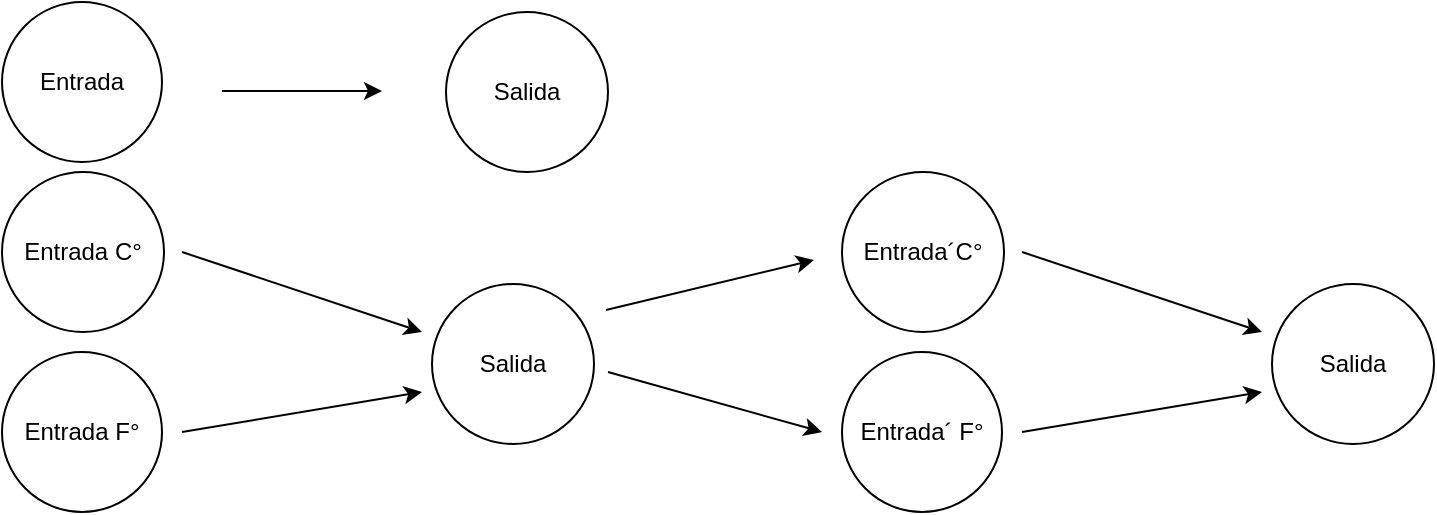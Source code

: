 <mxfile>
    <diagram id="ykNCEG1GfwQtkY8QHGU9" name="Page-1">
        <mxGraphModel dx="746" dy="415" grid="1" gridSize="10" guides="1" tooltips="1" connect="1" arrows="1" fold="1" page="1" pageScale="1" pageWidth="850" pageHeight="1100" math="0" shadow="0">
            <root>
                <mxCell id="0"/>
                <mxCell id="1" parent="0"/>
                <mxCell id="2" value="Entrada" style="ellipse;whiteSpace=wrap;html=1;aspect=fixed;" parent="1" vertex="1">
                    <mxGeometry x="140" y="235" width="80" height="80" as="geometry"/>
                </mxCell>
                <mxCell id="3" value="Entrada F°" style="ellipse;whiteSpace=wrap;html=1;aspect=fixed;" parent="1" vertex="1">
                    <mxGeometry x="140" y="410" width="80" height="80" as="geometry"/>
                </mxCell>
                <mxCell id="4" value="Entrada C°" style="ellipse;whiteSpace=wrap;html=1;aspect=fixed;" parent="1" vertex="1">
                    <mxGeometry x="140" y="320" width="81" height="80" as="geometry"/>
                </mxCell>
                <mxCell id="5" value="Salida" style="ellipse;whiteSpace=wrap;html=1;aspect=fixed;" parent="1" vertex="1">
                    <mxGeometry x="362" y="240" width="81" height="80" as="geometry"/>
                </mxCell>
                <mxCell id="6" value="" style="endArrow=classic;html=1;" parent="1" edge="1">
                    <mxGeometry width="50" height="50" relative="1" as="geometry">
                        <mxPoint x="250" y="279.5" as="sourcePoint"/>
                        <mxPoint x="330" y="279.5" as="targetPoint"/>
                    </mxGeometry>
                </mxCell>
                <mxCell id="7" value="Salida" style="ellipse;whiteSpace=wrap;html=1;aspect=fixed;" parent="1" vertex="1">
                    <mxGeometry x="355" y="376" width="81" height="80" as="geometry"/>
                </mxCell>
                <mxCell id="8" value="" style="endArrow=classic;html=1;" parent="1" edge="1">
                    <mxGeometry width="50" height="50" relative="1" as="geometry">
                        <mxPoint x="230" y="450" as="sourcePoint"/>
                        <mxPoint x="350" y="430" as="targetPoint"/>
                    </mxGeometry>
                </mxCell>
                <mxCell id="9" value="" style="endArrow=classic;html=1;" parent="1" edge="1">
                    <mxGeometry width="50" height="50" relative="1" as="geometry">
                        <mxPoint x="230" y="360" as="sourcePoint"/>
                        <mxPoint x="350" y="400" as="targetPoint"/>
                    </mxGeometry>
                </mxCell>
                <mxCell id="10" value="Entrada´ F°" style="ellipse;whiteSpace=wrap;html=1;aspect=fixed;" vertex="1" parent="1">
                    <mxGeometry x="560" y="410" width="80" height="80" as="geometry"/>
                </mxCell>
                <mxCell id="11" value="Entrada´C°" style="ellipse;whiteSpace=wrap;html=1;aspect=fixed;" vertex="1" parent="1">
                    <mxGeometry x="560" y="320" width="81" height="80" as="geometry"/>
                </mxCell>
                <mxCell id="12" value="Salida" style="ellipse;whiteSpace=wrap;html=1;aspect=fixed;" vertex="1" parent="1">
                    <mxGeometry x="775" y="376" width="81" height="80" as="geometry"/>
                </mxCell>
                <mxCell id="13" value="" style="endArrow=classic;html=1;" edge="1" parent="1">
                    <mxGeometry width="50" height="50" relative="1" as="geometry">
                        <mxPoint x="650" y="450" as="sourcePoint"/>
                        <mxPoint x="770" y="430" as="targetPoint"/>
                    </mxGeometry>
                </mxCell>
                <mxCell id="14" value="" style="endArrow=classic;html=1;" edge="1" parent="1">
                    <mxGeometry width="50" height="50" relative="1" as="geometry">
                        <mxPoint x="650" y="360" as="sourcePoint"/>
                        <mxPoint x="770" y="400" as="targetPoint"/>
                    </mxGeometry>
                </mxCell>
                <mxCell id="15" value="" style="endArrow=classic;html=1;" edge="1" parent="1">
                    <mxGeometry width="50" height="50" relative="1" as="geometry">
                        <mxPoint x="442" y="389" as="sourcePoint"/>
                        <mxPoint x="546" y="364" as="targetPoint"/>
                    </mxGeometry>
                </mxCell>
                <mxCell id="16" value="" style="endArrow=classic;html=1;" edge="1" parent="1">
                    <mxGeometry width="50" height="50" relative="1" as="geometry">
                        <mxPoint x="443" y="420" as="sourcePoint"/>
                        <mxPoint x="550" y="450" as="targetPoint"/>
                    </mxGeometry>
                </mxCell>
            </root>
        </mxGraphModel>
    </diagram>
</mxfile>
